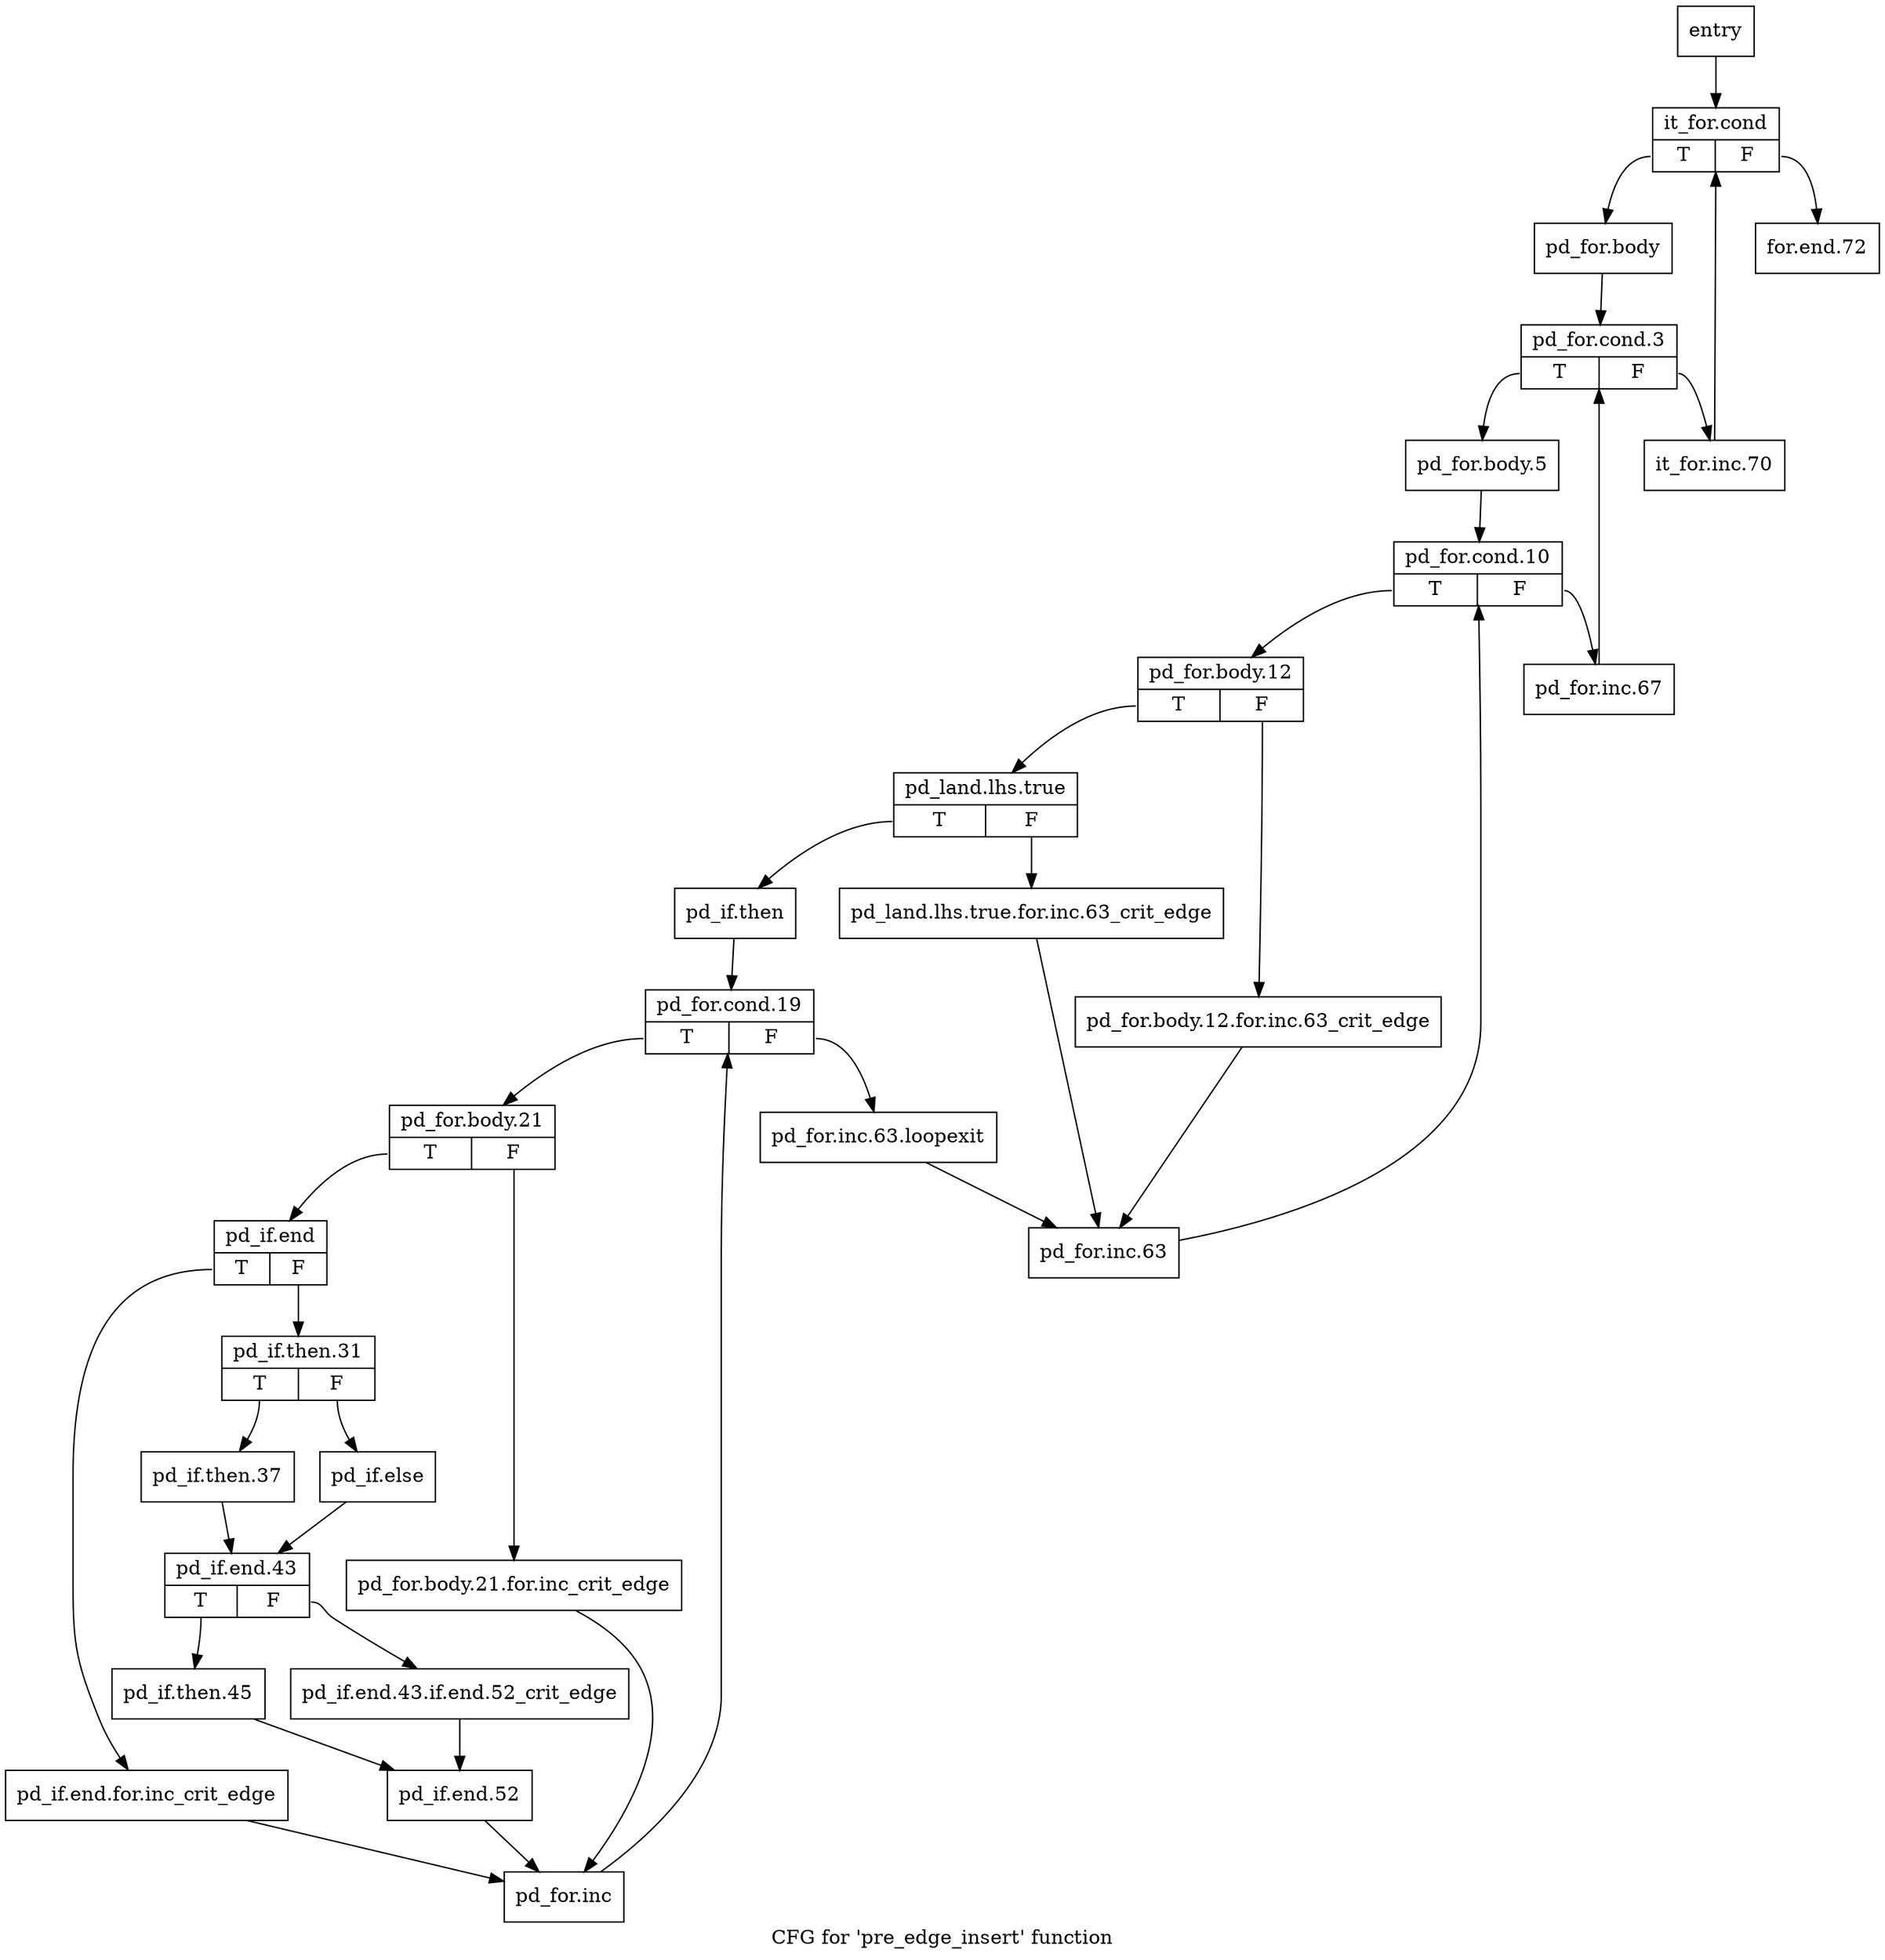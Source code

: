 digraph "CFG for 'pre_edge_insert' function" {
	label="CFG for 'pre_edge_insert' function";

	Node0x4e723f0 [shape=record,label="{entry}"];
	Node0x4e723f0 -> Node0x4e72440;
	Node0x4e72440 [shape=record,label="{it_for.cond|{<s0>T|<s1>F}}"];
	Node0x4e72440:s0 -> Node0x4e72490;
	Node0x4e72440:s1 -> Node0x4e72cb0;
	Node0x4e72490 [shape=record,label="{pd_for.body}"];
	Node0x4e72490 -> Node0x4e724e0;
	Node0x4e724e0 [shape=record,label="{pd_for.cond.3|{<s0>T|<s1>F}}"];
	Node0x4e724e0:s0 -> Node0x4e72530;
	Node0x4e724e0:s1 -> Node0x4e72c60;
	Node0x4e72530 [shape=record,label="{pd_for.body.5}"];
	Node0x4e72530 -> Node0x4e72580;
	Node0x4e72580 [shape=record,label="{pd_for.cond.10|{<s0>T|<s1>F}}"];
	Node0x4e72580:s0 -> Node0x4e725d0;
	Node0x4e72580:s1 -> Node0x4e72c10;
	Node0x4e725d0 [shape=record,label="{pd_for.body.12|{<s0>T|<s1>F}}"];
	Node0x4e725d0:s0 -> Node0x4e72670;
	Node0x4e725d0:s1 -> Node0x4e72620;
	Node0x4e72620 [shape=record,label="{pd_for.body.12.for.inc.63_crit_edge}"];
	Node0x4e72620 -> Node0x4e72bc0;
	Node0x4e72670 [shape=record,label="{pd_land.lhs.true|{<s0>T|<s1>F}}"];
	Node0x4e72670:s0 -> Node0x4e72710;
	Node0x4e72670:s1 -> Node0x4e726c0;
	Node0x4e726c0 [shape=record,label="{pd_land.lhs.true.for.inc.63_crit_edge}"];
	Node0x4e726c0 -> Node0x4e72bc0;
	Node0x4e72710 [shape=record,label="{pd_if.then}"];
	Node0x4e72710 -> Node0x4e72760;
	Node0x4e72760 [shape=record,label="{pd_for.cond.19|{<s0>T|<s1>F}}"];
	Node0x4e72760:s0 -> Node0x4e727b0;
	Node0x4e72760:s1 -> Node0x4e72b70;
	Node0x4e727b0 [shape=record,label="{pd_for.body.21|{<s0>T|<s1>F}}"];
	Node0x4e727b0:s0 -> Node0x4e72850;
	Node0x4e727b0:s1 -> Node0x4e72800;
	Node0x4e72800 [shape=record,label="{pd_for.body.21.for.inc_crit_edge}"];
	Node0x4e72800 -> Node0x4e72b20;
	Node0x4e72850 [shape=record,label="{pd_if.end|{<s0>T|<s1>F}}"];
	Node0x4e72850:s0 -> Node0x4e728a0;
	Node0x4e72850:s1 -> Node0x4e728f0;
	Node0x4e728a0 [shape=record,label="{pd_if.end.for.inc_crit_edge}"];
	Node0x4e728a0 -> Node0x4e72b20;
	Node0x4e728f0 [shape=record,label="{pd_if.then.31|{<s0>T|<s1>F}}"];
	Node0x4e728f0:s0 -> Node0x4e72940;
	Node0x4e728f0:s1 -> Node0x4e72990;
	Node0x4e72940 [shape=record,label="{pd_if.then.37}"];
	Node0x4e72940 -> Node0x4e729e0;
	Node0x4e72990 [shape=record,label="{pd_if.else}"];
	Node0x4e72990 -> Node0x4e729e0;
	Node0x4e729e0 [shape=record,label="{pd_if.end.43|{<s0>T|<s1>F}}"];
	Node0x4e729e0:s0 -> Node0x4e72a80;
	Node0x4e729e0:s1 -> Node0x4e72a30;
	Node0x4e72a30 [shape=record,label="{pd_if.end.43.if.end.52_crit_edge}"];
	Node0x4e72a30 -> Node0x4e72ad0;
	Node0x4e72a80 [shape=record,label="{pd_if.then.45}"];
	Node0x4e72a80 -> Node0x4e72ad0;
	Node0x4e72ad0 [shape=record,label="{pd_if.end.52}"];
	Node0x4e72ad0 -> Node0x4e72b20;
	Node0x4e72b20 [shape=record,label="{pd_for.inc}"];
	Node0x4e72b20 -> Node0x4e72760;
	Node0x4e72b70 [shape=record,label="{pd_for.inc.63.loopexit}"];
	Node0x4e72b70 -> Node0x4e72bc0;
	Node0x4e72bc0 [shape=record,label="{pd_for.inc.63}"];
	Node0x4e72bc0 -> Node0x4e72580;
	Node0x4e72c10 [shape=record,label="{pd_for.inc.67}"];
	Node0x4e72c10 -> Node0x4e724e0;
	Node0x4e72c60 [shape=record,label="{it_for.inc.70}"];
	Node0x4e72c60 -> Node0x4e72440;
	Node0x4e72cb0 [shape=record,label="{for.end.72}"];
}
